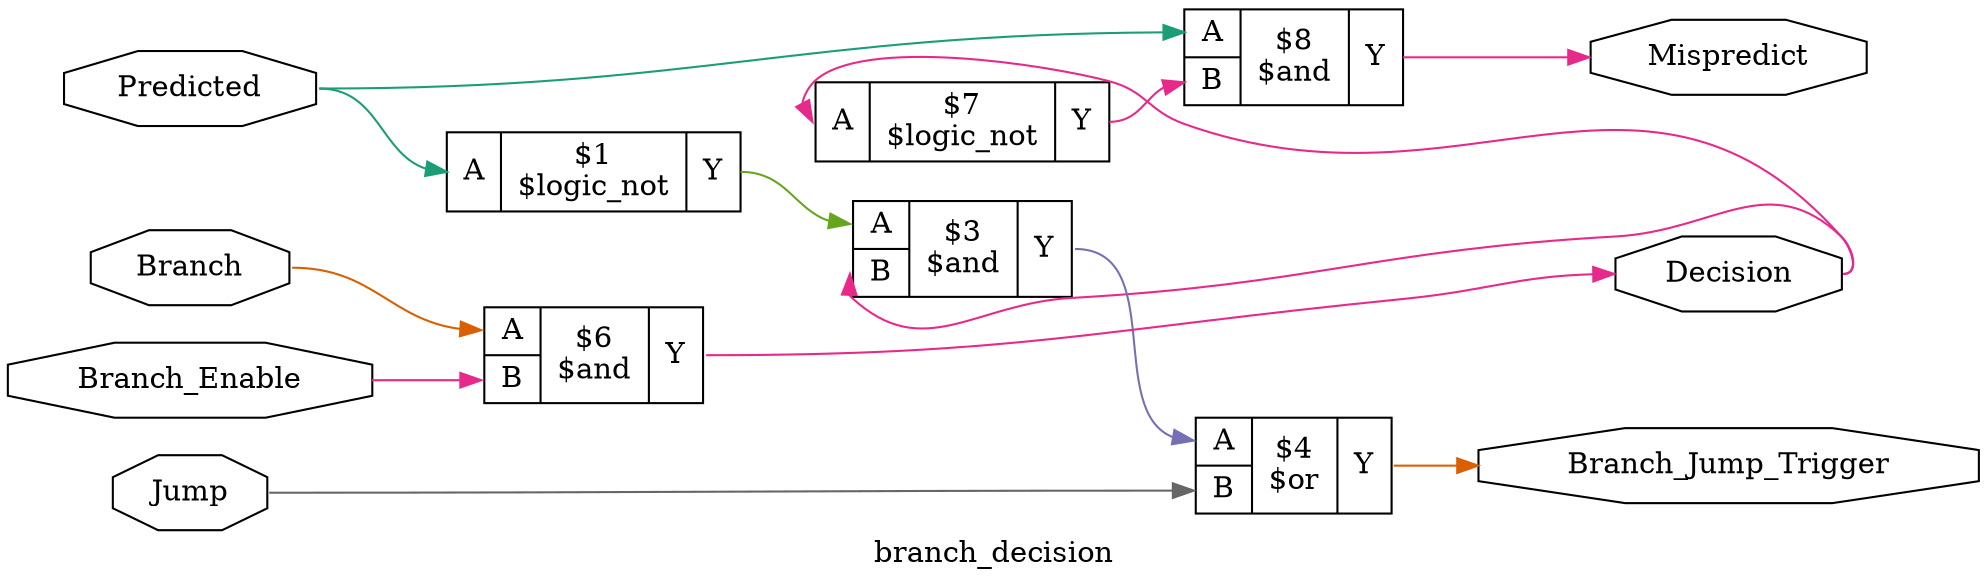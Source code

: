 digraph "branch_decision" {
label="branch_decision";
rankdir="LR";
remincross=true;
n4 [ shape=octagon, label="Branch", color="black", fontcolor="black" ];
n5 [ shape=octagon, label="Branch_Enable", color="black", fontcolor="black" ];
n6 [ shape=octagon, label="Branch_Jump_Trigger", color="black", fontcolor="black" ];
n7 [ shape=octagon, label="Decision", color="black", fontcolor="black" ];
n8 [ shape=octagon, label="Jump", color="black", fontcolor="black" ];
n9 [ shape=octagon, label="Mispredict", color="black", fontcolor="black" ];
n10 [ shape=octagon, label="Predicted", color="black", fontcolor="black" ];
{ rank="source"; n10; n4; n5; n8;}
{ rank="sink"; n6; n7; n9;}
c14 [ shape=record, label="{{<p11> A|<p12> B}|$3\n$and|{<p13> Y}}" ];
c15 [ shape=record, label="{{<p11> A|<p12> B}|$6\n$and|{<p13> Y}}" ];
c16 [ shape=record, label="{{<p11> A|<p12> B}|$8\n$and|{<p13> Y}}" ];
c17 [ shape=record, label="{{<p11> A}|$1\n$logic_not|{<p13> Y}}" ];
c18 [ shape=record, label="{{<p11> A}|$7\n$logic_not|{<p13> Y}}" ];
c19 [ shape=record, label="{{<p11> A|<p12> B}|$4\n$or|{<p13> Y}}" ];
c14:p13:e -> c19:p11:w [colorscheme="dark28", color="3", fontcolor="3", label=""];
n10:e -> c16:p11:w [colorscheme="dark28", color="1", fontcolor="1", label=""];
n10:e -> c17:p11:w [colorscheme="dark28", color="1", fontcolor="1", label=""];
c17:p13:e -> c14:p11:w [colorscheme="dark28", color="5", fontcolor="5", label=""];
c18:p13:e -> c16:p12:w [colorscheme="dark28", color="4", fontcolor="4", label=""];
n4:e -> c15:p11:w [colorscheme="dark28", color="2", fontcolor="2", label=""];
n5:e -> c15:p12:w [colorscheme="dark28", color="4", fontcolor="4", label=""];
c19:p13:e -> n6:w [colorscheme="dark28", color="2", fontcolor="2", label=""];
c15:p13:e -> n7:w [colorscheme="dark28", color="4", fontcolor="4", label=""];
n7:e -> c14:p12:w [colorscheme="dark28", color="4", fontcolor="4", label=""];
n7:e -> c18:p11:w [colorscheme="dark28", color="4", fontcolor="4", label=""];
n8:e -> c19:p12:w [colorscheme="dark28", color="8", fontcolor="8", label=""];
c16:p13:e -> n9:w [colorscheme="dark28", color="4", fontcolor="4", label=""];
}
